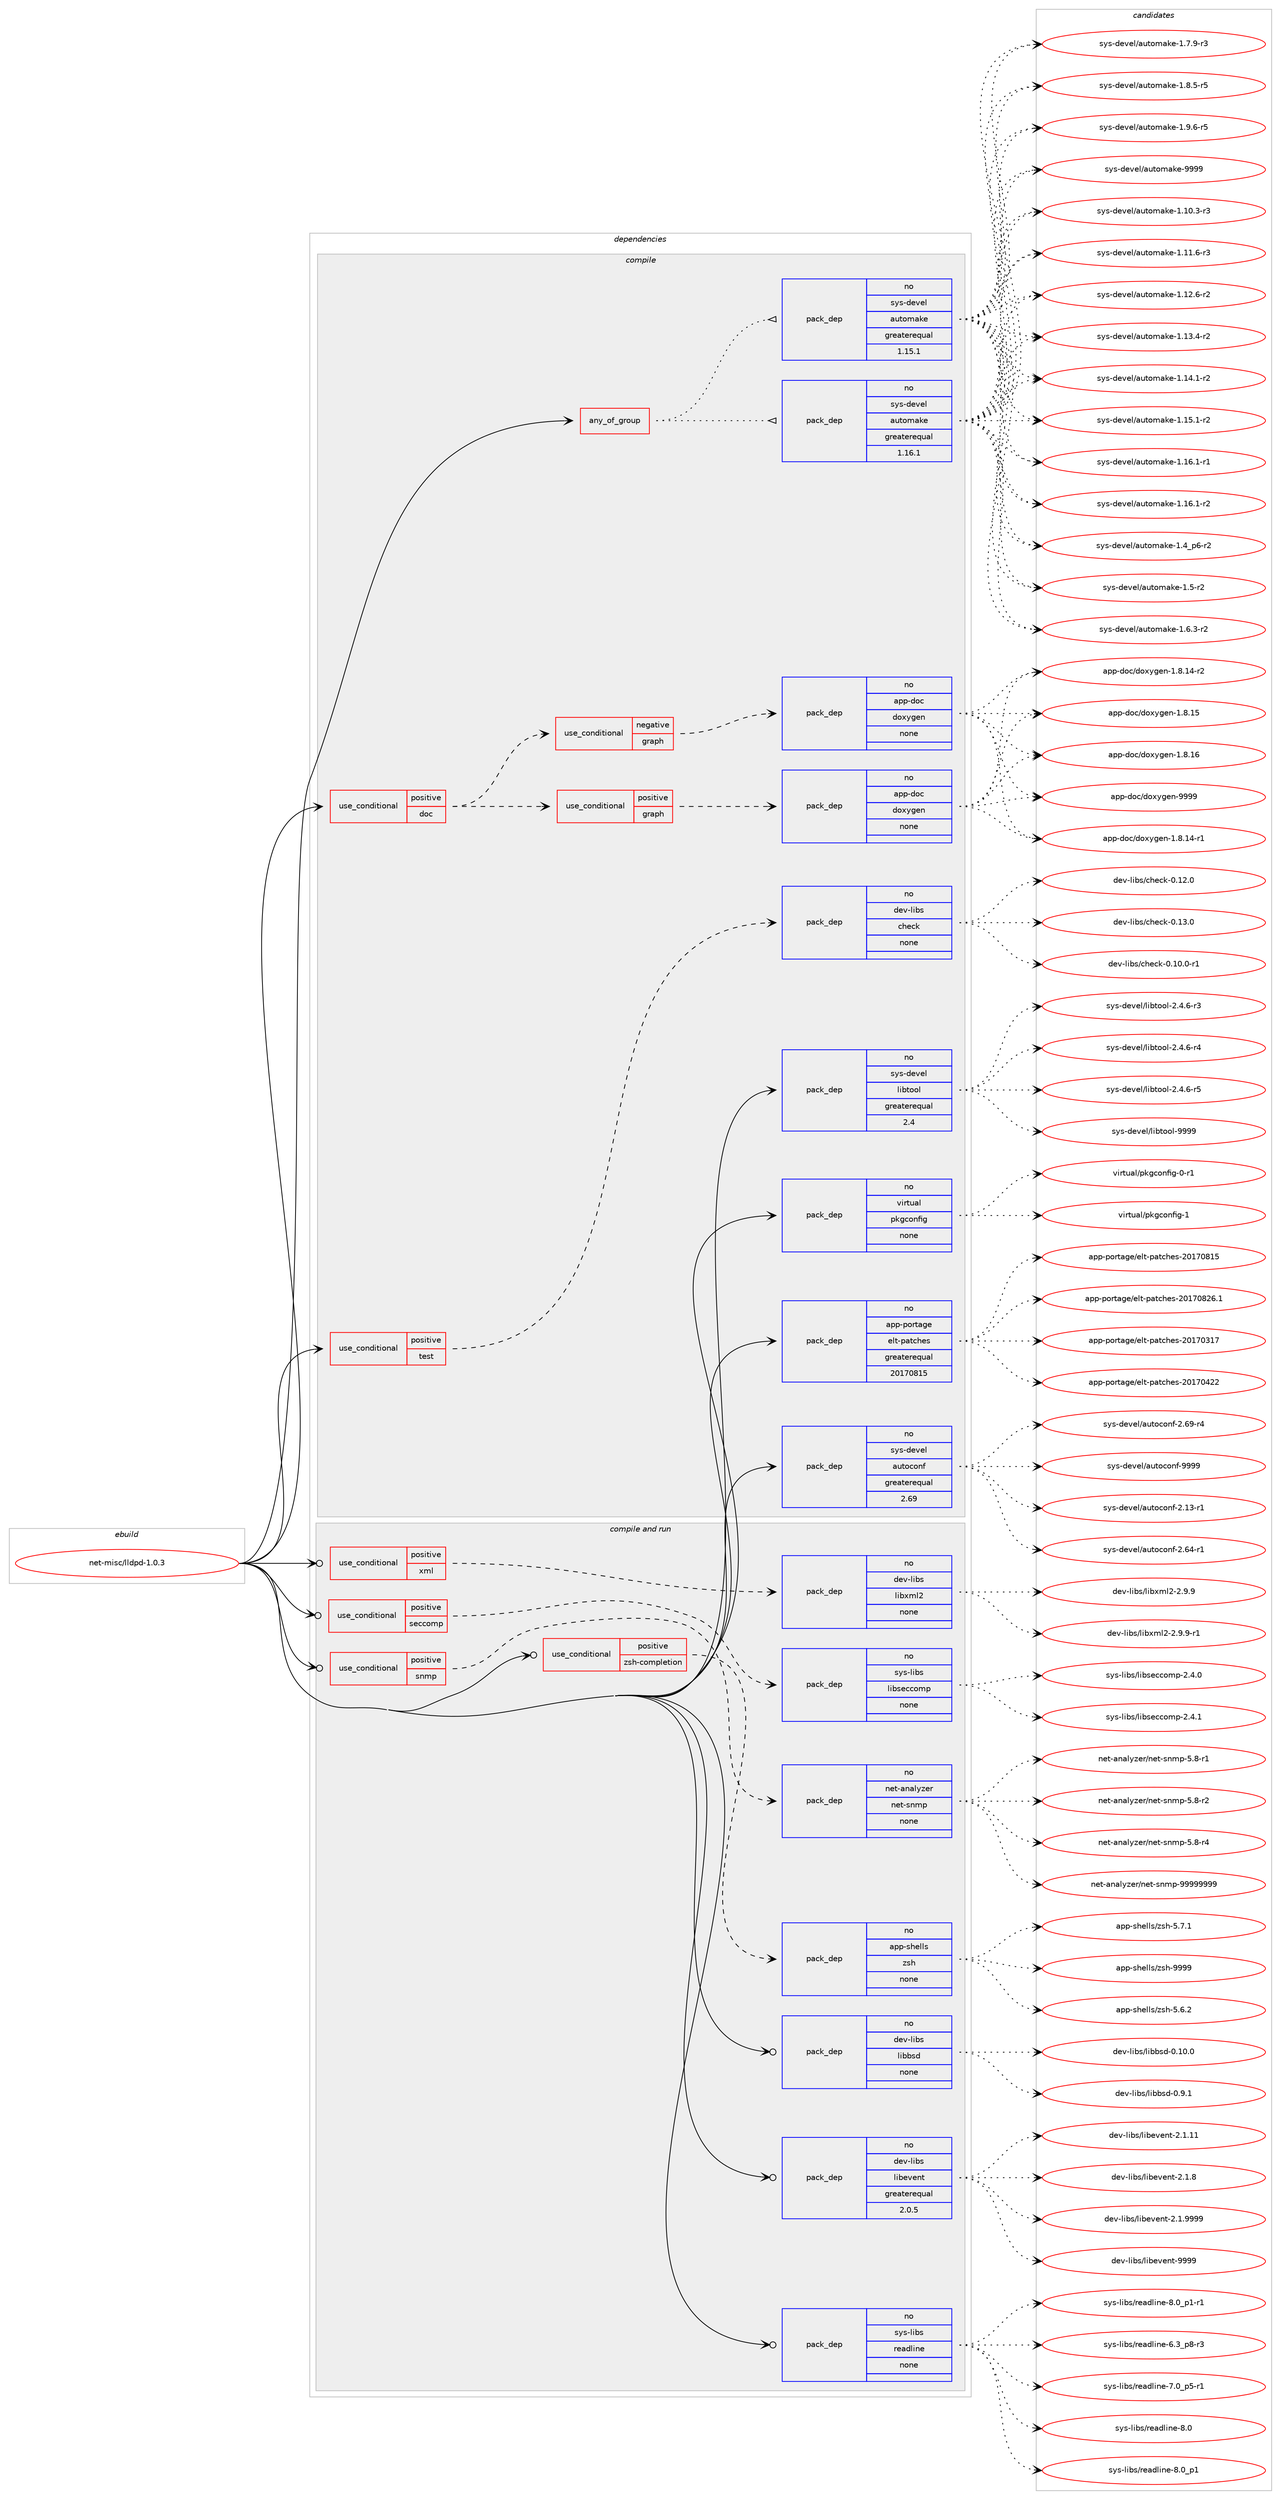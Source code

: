 digraph prolog {

# *************
# Graph options
# *************

newrank=true;
concentrate=true;
compound=true;
graph [rankdir=LR,fontname=Helvetica,fontsize=10,ranksep=1.5];#, ranksep=2.5, nodesep=0.2];
edge  [arrowhead=vee];
node  [fontname=Helvetica,fontsize=10];

# **********
# The ebuild
# **********

subgraph cluster_leftcol {
color=gray;
rank=same;
label=<<i>ebuild</i>>;
id [label="net-misc/lldpd-1.0.3", color=red, width=4, href="../net-misc/lldpd-1.0.3.svg"];
}

# ****************
# The dependencies
# ****************

subgraph cluster_midcol {
color=gray;
label=<<i>dependencies</i>>;
subgraph cluster_compile {
fillcolor="#eeeeee";
style=filled;
label=<<i>compile</i>>;
subgraph any14164 {
dependency834084 [label=<<TABLE BORDER="0" CELLBORDER="1" CELLSPACING="0" CELLPADDING="4"><TR><TD CELLPADDING="10">any_of_group</TD></TR></TABLE>>, shape=none, color=red];subgraph pack616023 {
dependency834085 [label=<<TABLE BORDER="0" CELLBORDER="1" CELLSPACING="0" CELLPADDING="4" WIDTH="220"><TR><TD ROWSPAN="6" CELLPADDING="30">pack_dep</TD></TR><TR><TD WIDTH="110">no</TD></TR><TR><TD>sys-devel</TD></TR><TR><TD>automake</TD></TR><TR><TD>greaterequal</TD></TR><TR><TD>1.16.1</TD></TR></TABLE>>, shape=none, color=blue];
}
dependency834084:e -> dependency834085:w [weight=20,style="dotted",arrowhead="oinv"];
subgraph pack616024 {
dependency834086 [label=<<TABLE BORDER="0" CELLBORDER="1" CELLSPACING="0" CELLPADDING="4" WIDTH="220"><TR><TD ROWSPAN="6" CELLPADDING="30">pack_dep</TD></TR><TR><TD WIDTH="110">no</TD></TR><TR><TD>sys-devel</TD></TR><TR><TD>automake</TD></TR><TR><TD>greaterequal</TD></TR><TR><TD>1.15.1</TD></TR></TABLE>>, shape=none, color=blue];
}
dependency834084:e -> dependency834086:w [weight=20,style="dotted",arrowhead="oinv"];
}
id:e -> dependency834084:w [weight=20,style="solid",arrowhead="vee"];
subgraph cond203440 {
dependency834087 [label=<<TABLE BORDER="0" CELLBORDER="1" CELLSPACING="0" CELLPADDING="4"><TR><TD ROWSPAN="3" CELLPADDING="10">use_conditional</TD></TR><TR><TD>positive</TD></TR><TR><TD>doc</TD></TR></TABLE>>, shape=none, color=red];
subgraph cond203441 {
dependency834088 [label=<<TABLE BORDER="0" CELLBORDER="1" CELLSPACING="0" CELLPADDING="4"><TR><TD ROWSPAN="3" CELLPADDING="10">use_conditional</TD></TR><TR><TD>positive</TD></TR><TR><TD>graph</TD></TR></TABLE>>, shape=none, color=red];
subgraph pack616025 {
dependency834089 [label=<<TABLE BORDER="0" CELLBORDER="1" CELLSPACING="0" CELLPADDING="4" WIDTH="220"><TR><TD ROWSPAN="6" CELLPADDING="30">pack_dep</TD></TR><TR><TD WIDTH="110">no</TD></TR><TR><TD>app-doc</TD></TR><TR><TD>doxygen</TD></TR><TR><TD>none</TD></TR><TR><TD></TD></TR></TABLE>>, shape=none, color=blue];
}
dependency834088:e -> dependency834089:w [weight=20,style="dashed",arrowhead="vee"];
}
dependency834087:e -> dependency834088:w [weight=20,style="dashed",arrowhead="vee"];
subgraph cond203442 {
dependency834090 [label=<<TABLE BORDER="0" CELLBORDER="1" CELLSPACING="0" CELLPADDING="4"><TR><TD ROWSPAN="3" CELLPADDING="10">use_conditional</TD></TR><TR><TD>negative</TD></TR><TR><TD>graph</TD></TR></TABLE>>, shape=none, color=red];
subgraph pack616026 {
dependency834091 [label=<<TABLE BORDER="0" CELLBORDER="1" CELLSPACING="0" CELLPADDING="4" WIDTH="220"><TR><TD ROWSPAN="6" CELLPADDING="30">pack_dep</TD></TR><TR><TD WIDTH="110">no</TD></TR><TR><TD>app-doc</TD></TR><TR><TD>doxygen</TD></TR><TR><TD>none</TD></TR><TR><TD></TD></TR></TABLE>>, shape=none, color=blue];
}
dependency834090:e -> dependency834091:w [weight=20,style="dashed",arrowhead="vee"];
}
dependency834087:e -> dependency834090:w [weight=20,style="dashed",arrowhead="vee"];
}
id:e -> dependency834087:w [weight=20,style="solid",arrowhead="vee"];
subgraph cond203443 {
dependency834092 [label=<<TABLE BORDER="0" CELLBORDER="1" CELLSPACING="0" CELLPADDING="4"><TR><TD ROWSPAN="3" CELLPADDING="10">use_conditional</TD></TR><TR><TD>positive</TD></TR><TR><TD>test</TD></TR></TABLE>>, shape=none, color=red];
subgraph pack616027 {
dependency834093 [label=<<TABLE BORDER="0" CELLBORDER="1" CELLSPACING="0" CELLPADDING="4" WIDTH="220"><TR><TD ROWSPAN="6" CELLPADDING="30">pack_dep</TD></TR><TR><TD WIDTH="110">no</TD></TR><TR><TD>dev-libs</TD></TR><TR><TD>check</TD></TR><TR><TD>none</TD></TR><TR><TD></TD></TR></TABLE>>, shape=none, color=blue];
}
dependency834092:e -> dependency834093:w [weight=20,style="dashed",arrowhead="vee"];
}
id:e -> dependency834092:w [weight=20,style="solid",arrowhead="vee"];
subgraph pack616028 {
dependency834094 [label=<<TABLE BORDER="0" CELLBORDER="1" CELLSPACING="0" CELLPADDING="4" WIDTH="220"><TR><TD ROWSPAN="6" CELLPADDING="30">pack_dep</TD></TR><TR><TD WIDTH="110">no</TD></TR><TR><TD>app-portage</TD></TR><TR><TD>elt-patches</TD></TR><TR><TD>greaterequal</TD></TR><TR><TD>20170815</TD></TR></TABLE>>, shape=none, color=blue];
}
id:e -> dependency834094:w [weight=20,style="solid",arrowhead="vee"];
subgraph pack616029 {
dependency834095 [label=<<TABLE BORDER="0" CELLBORDER="1" CELLSPACING="0" CELLPADDING="4" WIDTH="220"><TR><TD ROWSPAN="6" CELLPADDING="30">pack_dep</TD></TR><TR><TD WIDTH="110">no</TD></TR><TR><TD>sys-devel</TD></TR><TR><TD>autoconf</TD></TR><TR><TD>greaterequal</TD></TR><TR><TD>2.69</TD></TR></TABLE>>, shape=none, color=blue];
}
id:e -> dependency834095:w [weight=20,style="solid",arrowhead="vee"];
subgraph pack616030 {
dependency834096 [label=<<TABLE BORDER="0" CELLBORDER="1" CELLSPACING="0" CELLPADDING="4" WIDTH="220"><TR><TD ROWSPAN="6" CELLPADDING="30">pack_dep</TD></TR><TR><TD WIDTH="110">no</TD></TR><TR><TD>sys-devel</TD></TR><TR><TD>libtool</TD></TR><TR><TD>greaterequal</TD></TR><TR><TD>2.4</TD></TR></TABLE>>, shape=none, color=blue];
}
id:e -> dependency834096:w [weight=20,style="solid",arrowhead="vee"];
subgraph pack616031 {
dependency834097 [label=<<TABLE BORDER="0" CELLBORDER="1" CELLSPACING="0" CELLPADDING="4" WIDTH="220"><TR><TD ROWSPAN="6" CELLPADDING="30">pack_dep</TD></TR><TR><TD WIDTH="110">no</TD></TR><TR><TD>virtual</TD></TR><TR><TD>pkgconfig</TD></TR><TR><TD>none</TD></TR><TR><TD></TD></TR></TABLE>>, shape=none, color=blue];
}
id:e -> dependency834097:w [weight=20,style="solid",arrowhead="vee"];
}
subgraph cluster_compileandrun {
fillcolor="#eeeeee";
style=filled;
label=<<i>compile and run</i>>;
subgraph cond203444 {
dependency834098 [label=<<TABLE BORDER="0" CELLBORDER="1" CELLSPACING="0" CELLPADDING="4"><TR><TD ROWSPAN="3" CELLPADDING="10">use_conditional</TD></TR><TR><TD>positive</TD></TR><TR><TD>seccomp</TD></TR></TABLE>>, shape=none, color=red];
subgraph pack616032 {
dependency834099 [label=<<TABLE BORDER="0" CELLBORDER="1" CELLSPACING="0" CELLPADDING="4" WIDTH="220"><TR><TD ROWSPAN="6" CELLPADDING="30">pack_dep</TD></TR><TR><TD WIDTH="110">no</TD></TR><TR><TD>sys-libs</TD></TR><TR><TD>libseccomp</TD></TR><TR><TD>none</TD></TR><TR><TD></TD></TR></TABLE>>, shape=none, color=blue];
}
dependency834098:e -> dependency834099:w [weight=20,style="dashed",arrowhead="vee"];
}
id:e -> dependency834098:w [weight=20,style="solid",arrowhead="odotvee"];
subgraph cond203445 {
dependency834100 [label=<<TABLE BORDER="0" CELLBORDER="1" CELLSPACING="0" CELLPADDING="4"><TR><TD ROWSPAN="3" CELLPADDING="10">use_conditional</TD></TR><TR><TD>positive</TD></TR><TR><TD>snmp</TD></TR></TABLE>>, shape=none, color=red];
subgraph pack616033 {
dependency834101 [label=<<TABLE BORDER="0" CELLBORDER="1" CELLSPACING="0" CELLPADDING="4" WIDTH="220"><TR><TD ROWSPAN="6" CELLPADDING="30">pack_dep</TD></TR><TR><TD WIDTH="110">no</TD></TR><TR><TD>net-analyzer</TD></TR><TR><TD>net-snmp</TD></TR><TR><TD>none</TD></TR><TR><TD></TD></TR></TABLE>>, shape=none, color=blue];
}
dependency834100:e -> dependency834101:w [weight=20,style="dashed",arrowhead="vee"];
}
id:e -> dependency834100:w [weight=20,style="solid",arrowhead="odotvee"];
subgraph cond203446 {
dependency834102 [label=<<TABLE BORDER="0" CELLBORDER="1" CELLSPACING="0" CELLPADDING="4"><TR><TD ROWSPAN="3" CELLPADDING="10">use_conditional</TD></TR><TR><TD>positive</TD></TR><TR><TD>xml</TD></TR></TABLE>>, shape=none, color=red];
subgraph pack616034 {
dependency834103 [label=<<TABLE BORDER="0" CELLBORDER="1" CELLSPACING="0" CELLPADDING="4" WIDTH="220"><TR><TD ROWSPAN="6" CELLPADDING="30">pack_dep</TD></TR><TR><TD WIDTH="110">no</TD></TR><TR><TD>dev-libs</TD></TR><TR><TD>libxml2</TD></TR><TR><TD>none</TD></TR><TR><TD></TD></TR></TABLE>>, shape=none, color=blue];
}
dependency834102:e -> dependency834103:w [weight=20,style="dashed",arrowhead="vee"];
}
id:e -> dependency834102:w [weight=20,style="solid",arrowhead="odotvee"];
subgraph cond203447 {
dependency834104 [label=<<TABLE BORDER="0" CELLBORDER="1" CELLSPACING="0" CELLPADDING="4"><TR><TD ROWSPAN="3" CELLPADDING="10">use_conditional</TD></TR><TR><TD>positive</TD></TR><TR><TD>zsh-completion</TD></TR></TABLE>>, shape=none, color=red];
subgraph pack616035 {
dependency834105 [label=<<TABLE BORDER="0" CELLBORDER="1" CELLSPACING="0" CELLPADDING="4" WIDTH="220"><TR><TD ROWSPAN="6" CELLPADDING="30">pack_dep</TD></TR><TR><TD WIDTH="110">no</TD></TR><TR><TD>app-shells</TD></TR><TR><TD>zsh</TD></TR><TR><TD>none</TD></TR><TR><TD></TD></TR></TABLE>>, shape=none, color=blue];
}
dependency834104:e -> dependency834105:w [weight=20,style="dashed",arrowhead="vee"];
}
id:e -> dependency834104:w [weight=20,style="solid",arrowhead="odotvee"];
subgraph pack616036 {
dependency834106 [label=<<TABLE BORDER="0" CELLBORDER="1" CELLSPACING="0" CELLPADDING="4" WIDTH="220"><TR><TD ROWSPAN="6" CELLPADDING="30">pack_dep</TD></TR><TR><TD WIDTH="110">no</TD></TR><TR><TD>dev-libs</TD></TR><TR><TD>libbsd</TD></TR><TR><TD>none</TD></TR><TR><TD></TD></TR></TABLE>>, shape=none, color=blue];
}
id:e -> dependency834106:w [weight=20,style="solid",arrowhead="odotvee"];
subgraph pack616037 {
dependency834107 [label=<<TABLE BORDER="0" CELLBORDER="1" CELLSPACING="0" CELLPADDING="4" WIDTH="220"><TR><TD ROWSPAN="6" CELLPADDING="30">pack_dep</TD></TR><TR><TD WIDTH="110">no</TD></TR><TR><TD>dev-libs</TD></TR><TR><TD>libevent</TD></TR><TR><TD>greaterequal</TD></TR><TR><TD>2.0.5</TD></TR></TABLE>>, shape=none, color=blue];
}
id:e -> dependency834107:w [weight=20,style="solid",arrowhead="odotvee"];
subgraph pack616038 {
dependency834108 [label=<<TABLE BORDER="0" CELLBORDER="1" CELLSPACING="0" CELLPADDING="4" WIDTH="220"><TR><TD ROWSPAN="6" CELLPADDING="30">pack_dep</TD></TR><TR><TD WIDTH="110">no</TD></TR><TR><TD>sys-libs</TD></TR><TR><TD>readline</TD></TR><TR><TD>none</TD></TR><TR><TD></TD></TR></TABLE>>, shape=none, color=blue];
}
id:e -> dependency834108:w [weight=20,style="solid",arrowhead="odotvee"];
}
subgraph cluster_run {
fillcolor="#eeeeee";
style=filled;
label=<<i>run</i>>;
}
}

# **************
# The candidates
# **************

subgraph cluster_choices {
rank=same;
color=gray;
label=<<i>candidates</i>>;

subgraph choice616023 {
color=black;
nodesep=1;
choice11512111545100101118101108479711711611110997107101454946494846514511451 [label="sys-devel/automake-1.10.3-r3", color=red, width=4,href="../sys-devel/automake-1.10.3-r3.svg"];
choice11512111545100101118101108479711711611110997107101454946494946544511451 [label="sys-devel/automake-1.11.6-r3", color=red, width=4,href="../sys-devel/automake-1.11.6-r3.svg"];
choice11512111545100101118101108479711711611110997107101454946495046544511450 [label="sys-devel/automake-1.12.6-r2", color=red, width=4,href="../sys-devel/automake-1.12.6-r2.svg"];
choice11512111545100101118101108479711711611110997107101454946495146524511450 [label="sys-devel/automake-1.13.4-r2", color=red, width=4,href="../sys-devel/automake-1.13.4-r2.svg"];
choice11512111545100101118101108479711711611110997107101454946495246494511450 [label="sys-devel/automake-1.14.1-r2", color=red, width=4,href="../sys-devel/automake-1.14.1-r2.svg"];
choice11512111545100101118101108479711711611110997107101454946495346494511450 [label="sys-devel/automake-1.15.1-r2", color=red, width=4,href="../sys-devel/automake-1.15.1-r2.svg"];
choice11512111545100101118101108479711711611110997107101454946495446494511449 [label="sys-devel/automake-1.16.1-r1", color=red, width=4,href="../sys-devel/automake-1.16.1-r1.svg"];
choice11512111545100101118101108479711711611110997107101454946495446494511450 [label="sys-devel/automake-1.16.1-r2", color=red, width=4,href="../sys-devel/automake-1.16.1-r2.svg"];
choice115121115451001011181011084797117116111109971071014549465295112544511450 [label="sys-devel/automake-1.4_p6-r2", color=red, width=4,href="../sys-devel/automake-1.4_p6-r2.svg"];
choice11512111545100101118101108479711711611110997107101454946534511450 [label="sys-devel/automake-1.5-r2", color=red, width=4,href="../sys-devel/automake-1.5-r2.svg"];
choice115121115451001011181011084797117116111109971071014549465446514511450 [label="sys-devel/automake-1.6.3-r2", color=red, width=4,href="../sys-devel/automake-1.6.3-r2.svg"];
choice115121115451001011181011084797117116111109971071014549465546574511451 [label="sys-devel/automake-1.7.9-r3", color=red, width=4,href="../sys-devel/automake-1.7.9-r3.svg"];
choice115121115451001011181011084797117116111109971071014549465646534511453 [label="sys-devel/automake-1.8.5-r5", color=red, width=4,href="../sys-devel/automake-1.8.5-r5.svg"];
choice115121115451001011181011084797117116111109971071014549465746544511453 [label="sys-devel/automake-1.9.6-r5", color=red, width=4,href="../sys-devel/automake-1.9.6-r5.svg"];
choice115121115451001011181011084797117116111109971071014557575757 [label="sys-devel/automake-9999", color=red, width=4,href="../sys-devel/automake-9999.svg"];
dependency834085:e -> choice11512111545100101118101108479711711611110997107101454946494846514511451:w [style=dotted,weight="100"];
dependency834085:e -> choice11512111545100101118101108479711711611110997107101454946494946544511451:w [style=dotted,weight="100"];
dependency834085:e -> choice11512111545100101118101108479711711611110997107101454946495046544511450:w [style=dotted,weight="100"];
dependency834085:e -> choice11512111545100101118101108479711711611110997107101454946495146524511450:w [style=dotted,weight="100"];
dependency834085:e -> choice11512111545100101118101108479711711611110997107101454946495246494511450:w [style=dotted,weight="100"];
dependency834085:e -> choice11512111545100101118101108479711711611110997107101454946495346494511450:w [style=dotted,weight="100"];
dependency834085:e -> choice11512111545100101118101108479711711611110997107101454946495446494511449:w [style=dotted,weight="100"];
dependency834085:e -> choice11512111545100101118101108479711711611110997107101454946495446494511450:w [style=dotted,weight="100"];
dependency834085:e -> choice115121115451001011181011084797117116111109971071014549465295112544511450:w [style=dotted,weight="100"];
dependency834085:e -> choice11512111545100101118101108479711711611110997107101454946534511450:w [style=dotted,weight="100"];
dependency834085:e -> choice115121115451001011181011084797117116111109971071014549465446514511450:w [style=dotted,weight="100"];
dependency834085:e -> choice115121115451001011181011084797117116111109971071014549465546574511451:w [style=dotted,weight="100"];
dependency834085:e -> choice115121115451001011181011084797117116111109971071014549465646534511453:w [style=dotted,weight="100"];
dependency834085:e -> choice115121115451001011181011084797117116111109971071014549465746544511453:w [style=dotted,weight="100"];
dependency834085:e -> choice115121115451001011181011084797117116111109971071014557575757:w [style=dotted,weight="100"];
}
subgraph choice616024 {
color=black;
nodesep=1;
choice11512111545100101118101108479711711611110997107101454946494846514511451 [label="sys-devel/automake-1.10.3-r3", color=red, width=4,href="../sys-devel/automake-1.10.3-r3.svg"];
choice11512111545100101118101108479711711611110997107101454946494946544511451 [label="sys-devel/automake-1.11.6-r3", color=red, width=4,href="../sys-devel/automake-1.11.6-r3.svg"];
choice11512111545100101118101108479711711611110997107101454946495046544511450 [label="sys-devel/automake-1.12.6-r2", color=red, width=4,href="../sys-devel/automake-1.12.6-r2.svg"];
choice11512111545100101118101108479711711611110997107101454946495146524511450 [label="sys-devel/automake-1.13.4-r2", color=red, width=4,href="../sys-devel/automake-1.13.4-r2.svg"];
choice11512111545100101118101108479711711611110997107101454946495246494511450 [label="sys-devel/automake-1.14.1-r2", color=red, width=4,href="../sys-devel/automake-1.14.1-r2.svg"];
choice11512111545100101118101108479711711611110997107101454946495346494511450 [label="sys-devel/automake-1.15.1-r2", color=red, width=4,href="../sys-devel/automake-1.15.1-r2.svg"];
choice11512111545100101118101108479711711611110997107101454946495446494511449 [label="sys-devel/automake-1.16.1-r1", color=red, width=4,href="../sys-devel/automake-1.16.1-r1.svg"];
choice11512111545100101118101108479711711611110997107101454946495446494511450 [label="sys-devel/automake-1.16.1-r2", color=red, width=4,href="../sys-devel/automake-1.16.1-r2.svg"];
choice115121115451001011181011084797117116111109971071014549465295112544511450 [label="sys-devel/automake-1.4_p6-r2", color=red, width=4,href="../sys-devel/automake-1.4_p6-r2.svg"];
choice11512111545100101118101108479711711611110997107101454946534511450 [label="sys-devel/automake-1.5-r2", color=red, width=4,href="../sys-devel/automake-1.5-r2.svg"];
choice115121115451001011181011084797117116111109971071014549465446514511450 [label="sys-devel/automake-1.6.3-r2", color=red, width=4,href="../sys-devel/automake-1.6.3-r2.svg"];
choice115121115451001011181011084797117116111109971071014549465546574511451 [label="sys-devel/automake-1.7.9-r3", color=red, width=4,href="../sys-devel/automake-1.7.9-r3.svg"];
choice115121115451001011181011084797117116111109971071014549465646534511453 [label="sys-devel/automake-1.8.5-r5", color=red, width=4,href="../sys-devel/automake-1.8.5-r5.svg"];
choice115121115451001011181011084797117116111109971071014549465746544511453 [label="sys-devel/automake-1.9.6-r5", color=red, width=4,href="../sys-devel/automake-1.9.6-r5.svg"];
choice115121115451001011181011084797117116111109971071014557575757 [label="sys-devel/automake-9999", color=red, width=4,href="../sys-devel/automake-9999.svg"];
dependency834086:e -> choice11512111545100101118101108479711711611110997107101454946494846514511451:w [style=dotted,weight="100"];
dependency834086:e -> choice11512111545100101118101108479711711611110997107101454946494946544511451:w [style=dotted,weight="100"];
dependency834086:e -> choice11512111545100101118101108479711711611110997107101454946495046544511450:w [style=dotted,weight="100"];
dependency834086:e -> choice11512111545100101118101108479711711611110997107101454946495146524511450:w [style=dotted,weight="100"];
dependency834086:e -> choice11512111545100101118101108479711711611110997107101454946495246494511450:w [style=dotted,weight="100"];
dependency834086:e -> choice11512111545100101118101108479711711611110997107101454946495346494511450:w [style=dotted,weight="100"];
dependency834086:e -> choice11512111545100101118101108479711711611110997107101454946495446494511449:w [style=dotted,weight="100"];
dependency834086:e -> choice11512111545100101118101108479711711611110997107101454946495446494511450:w [style=dotted,weight="100"];
dependency834086:e -> choice115121115451001011181011084797117116111109971071014549465295112544511450:w [style=dotted,weight="100"];
dependency834086:e -> choice11512111545100101118101108479711711611110997107101454946534511450:w [style=dotted,weight="100"];
dependency834086:e -> choice115121115451001011181011084797117116111109971071014549465446514511450:w [style=dotted,weight="100"];
dependency834086:e -> choice115121115451001011181011084797117116111109971071014549465546574511451:w [style=dotted,weight="100"];
dependency834086:e -> choice115121115451001011181011084797117116111109971071014549465646534511453:w [style=dotted,weight="100"];
dependency834086:e -> choice115121115451001011181011084797117116111109971071014549465746544511453:w [style=dotted,weight="100"];
dependency834086:e -> choice115121115451001011181011084797117116111109971071014557575757:w [style=dotted,weight="100"];
}
subgraph choice616025 {
color=black;
nodesep=1;
choice97112112451001119947100111120121103101110454946564649524511449 [label="app-doc/doxygen-1.8.14-r1", color=red, width=4,href="../app-doc/doxygen-1.8.14-r1.svg"];
choice97112112451001119947100111120121103101110454946564649524511450 [label="app-doc/doxygen-1.8.14-r2", color=red, width=4,href="../app-doc/doxygen-1.8.14-r2.svg"];
choice9711211245100111994710011112012110310111045494656464953 [label="app-doc/doxygen-1.8.15", color=red, width=4,href="../app-doc/doxygen-1.8.15.svg"];
choice9711211245100111994710011112012110310111045494656464954 [label="app-doc/doxygen-1.8.16", color=red, width=4,href="../app-doc/doxygen-1.8.16.svg"];
choice971121124510011199471001111201211031011104557575757 [label="app-doc/doxygen-9999", color=red, width=4,href="../app-doc/doxygen-9999.svg"];
dependency834089:e -> choice97112112451001119947100111120121103101110454946564649524511449:w [style=dotted,weight="100"];
dependency834089:e -> choice97112112451001119947100111120121103101110454946564649524511450:w [style=dotted,weight="100"];
dependency834089:e -> choice9711211245100111994710011112012110310111045494656464953:w [style=dotted,weight="100"];
dependency834089:e -> choice9711211245100111994710011112012110310111045494656464954:w [style=dotted,weight="100"];
dependency834089:e -> choice971121124510011199471001111201211031011104557575757:w [style=dotted,weight="100"];
}
subgraph choice616026 {
color=black;
nodesep=1;
choice97112112451001119947100111120121103101110454946564649524511449 [label="app-doc/doxygen-1.8.14-r1", color=red, width=4,href="../app-doc/doxygen-1.8.14-r1.svg"];
choice97112112451001119947100111120121103101110454946564649524511450 [label="app-doc/doxygen-1.8.14-r2", color=red, width=4,href="../app-doc/doxygen-1.8.14-r2.svg"];
choice9711211245100111994710011112012110310111045494656464953 [label="app-doc/doxygen-1.8.15", color=red, width=4,href="../app-doc/doxygen-1.8.15.svg"];
choice9711211245100111994710011112012110310111045494656464954 [label="app-doc/doxygen-1.8.16", color=red, width=4,href="../app-doc/doxygen-1.8.16.svg"];
choice971121124510011199471001111201211031011104557575757 [label="app-doc/doxygen-9999", color=red, width=4,href="../app-doc/doxygen-9999.svg"];
dependency834091:e -> choice97112112451001119947100111120121103101110454946564649524511449:w [style=dotted,weight="100"];
dependency834091:e -> choice97112112451001119947100111120121103101110454946564649524511450:w [style=dotted,weight="100"];
dependency834091:e -> choice9711211245100111994710011112012110310111045494656464953:w [style=dotted,weight="100"];
dependency834091:e -> choice9711211245100111994710011112012110310111045494656464954:w [style=dotted,weight="100"];
dependency834091:e -> choice971121124510011199471001111201211031011104557575757:w [style=dotted,weight="100"];
}
subgraph choice616027 {
color=black;
nodesep=1;
choice1001011184510810598115479910410199107454846494846484511449 [label="dev-libs/check-0.10.0-r1", color=red, width=4,href="../dev-libs/check-0.10.0-r1.svg"];
choice100101118451081059811547991041019910745484649504648 [label="dev-libs/check-0.12.0", color=red, width=4,href="../dev-libs/check-0.12.0.svg"];
choice100101118451081059811547991041019910745484649514648 [label="dev-libs/check-0.13.0", color=red, width=4,href="../dev-libs/check-0.13.0.svg"];
dependency834093:e -> choice1001011184510810598115479910410199107454846494846484511449:w [style=dotted,weight="100"];
dependency834093:e -> choice100101118451081059811547991041019910745484649504648:w [style=dotted,weight="100"];
dependency834093:e -> choice100101118451081059811547991041019910745484649514648:w [style=dotted,weight="100"];
}
subgraph choice616028 {
color=black;
nodesep=1;
choice97112112451121111141169710310147101108116451129711699104101115455048495548514955 [label="app-portage/elt-patches-20170317", color=red, width=4,href="../app-portage/elt-patches-20170317.svg"];
choice97112112451121111141169710310147101108116451129711699104101115455048495548525050 [label="app-portage/elt-patches-20170422", color=red, width=4,href="../app-portage/elt-patches-20170422.svg"];
choice97112112451121111141169710310147101108116451129711699104101115455048495548564953 [label="app-portage/elt-patches-20170815", color=red, width=4,href="../app-portage/elt-patches-20170815.svg"];
choice971121124511211111411697103101471011081164511297116991041011154550484955485650544649 [label="app-portage/elt-patches-20170826.1", color=red, width=4,href="../app-portage/elt-patches-20170826.1.svg"];
dependency834094:e -> choice97112112451121111141169710310147101108116451129711699104101115455048495548514955:w [style=dotted,weight="100"];
dependency834094:e -> choice97112112451121111141169710310147101108116451129711699104101115455048495548525050:w [style=dotted,weight="100"];
dependency834094:e -> choice97112112451121111141169710310147101108116451129711699104101115455048495548564953:w [style=dotted,weight="100"];
dependency834094:e -> choice971121124511211111411697103101471011081164511297116991041011154550484955485650544649:w [style=dotted,weight="100"];
}
subgraph choice616029 {
color=black;
nodesep=1;
choice1151211154510010111810110847971171161119911111010245504649514511449 [label="sys-devel/autoconf-2.13-r1", color=red, width=4,href="../sys-devel/autoconf-2.13-r1.svg"];
choice1151211154510010111810110847971171161119911111010245504654524511449 [label="sys-devel/autoconf-2.64-r1", color=red, width=4,href="../sys-devel/autoconf-2.64-r1.svg"];
choice1151211154510010111810110847971171161119911111010245504654574511452 [label="sys-devel/autoconf-2.69-r4", color=red, width=4,href="../sys-devel/autoconf-2.69-r4.svg"];
choice115121115451001011181011084797117116111991111101024557575757 [label="sys-devel/autoconf-9999", color=red, width=4,href="../sys-devel/autoconf-9999.svg"];
dependency834095:e -> choice1151211154510010111810110847971171161119911111010245504649514511449:w [style=dotted,weight="100"];
dependency834095:e -> choice1151211154510010111810110847971171161119911111010245504654524511449:w [style=dotted,weight="100"];
dependency834095:e -> choice1151211154510010111810110847971171161119911111010245504654574511452:w [style=dotted,weight="100"];
dependency834095:e -> choice115121115451001011181011084797117116111991111101024557575757:w [style=dotted,weight="100"];
}
subgraph choice616030 {
color=black;
nodesep=1;
choice1151211154510010111810110847108105981161111111084550465246544511451 [label="sys-devel/libtool-2.4.6-r3", color=red, width=4,href="../sys-devel/libtool-2.4.6-r3.svg"];
choice1151211154510010111810110847108105981161111111084550465246544511452 [label="sys-devel/libtool-2.4.6-r4", color=red, width=4,href="../sys-devel/libtool-2.4.6-r4.svg"];
choice1151211154510010111810110847108105981161111111084550465246544511453 [label="sys-devel/libtool-2.4.6-r5", color=red, width=4,href="../sys-devel/libtool-2.4.6-r5.svg"];
choice1151211154510010111810110847108105981161111111084557575757 [label="sys-devel/libtool-9999", color=red, width=4,href="../sys-devel/libtool-9999.svg"];
dependency834096:e -> choice1151211154510010111810110847108105981161111111084550465246544511451:w [style=dotted,weight="100"];
dependency834096:e -> choice1151211154510010111810110847108105981161111111084550465246544511452:w [style=dotted,weight="100"];
dependency834096:e -> choice1151211154510010111810110847108105981161111111084550465246544511453:w [style=dotted,weight="100"];
dependency834096:e -> choice1151211154510010111810110847108105981161111111084557575757:w [style=dotted,weight="100"];
}
subgraph choice616031 {
color=black;
nodesep=1;
choice11810511411611797108471121071039911111010210510345484511449 [label="virtual/pkgconfig-0-r1", color=red, width=4,href="../virtual/pkgconfig-0-r1.svg"];
choice1181051141161179710847112107103991111101021051034549 [label="virtual/pkgconfig-1", color=red, width=4,href="../virtual/pkgconfig-1.svg"];
dependency834097:e -> choice11810511411611797108471121071039911111010210510345484511449:w [style=dotted,weight="100"];
dependency834097:e -> choice1181051141161179710847112107103991111101021051034549:w [style=dotted,weight="100"];
}
subgraph choice616032 {
color=black;
nodesep=1;
choice115121115451081059811547108105981151019999111109112455046524648 [label="sys-libs/libseccomp-2.4.0", color=red, width=4,href="../sys-libs/libseccomp-2.4.0.svg"];
choice115121115451081059811547108105981151019999111109112455046524649 [label="sys-libs/libseccomp-2.4.1", color=red, width=4,href="../sys-libs/libseccomp-2.4.1.svg"];
dependency834099:e -> choice115121115451081059811547108105981151019999111109112455046524648:w [style=dotted,weight="100"];
dependency834099:e -> choice115121115451081059811547108105981151019999111109112455046524649:w [style=dotted,weight="100"];
}
subgraph choice616033 {
color=black;
nodesep=1;
choice1101011164597110971081211221011144711010111645115110109112455346564511449 [label="net-analyzer/net-snmp-5.8-r1", color=red, width=4,href="../net-analyzer/net-snmp-5.8-r1.svg"];
choice1101011164597110971081211221011144711010111645115110109112455346564511450 [label="net-analyzer/net-snmp-5.8-r2", color=red, width=4,href="../net-analyzer/net-snmp-5.8-r2.svg"];
choice1101011164597110971081211221011144711010111645115110109112455346564511452 [label="net-analyzer/net-snmp-5.8-r4", color=red, width=4,href="../net-analyzer/net-snmp-5.8-r4.svg"];
choice1101011164597110971081211221011144711010111645115110109112455757575757575757 [label="net-analyzer/net-snmp-99999999", color=red, width=4,href="../net-analyzer/net-snmp-99999999.svg"];
dependency834101:e -> choice1101011164597110971081211221011144711010111645115110109112455346564511449:w [style=dotted,weight="100"];
dependency834101:e -> choice1101011164597110971081211221011144711010111645115110109112455346564511450:w [style=dotted,weight="100"];
dependency834101:e -> choice1101011164597110971081211221011144711010111645115110109112455346564511452:w [style=dotted,weight="100"];
dependency834101:e -> choice1101011164597110971081211221011144711010111645115110109112455757575757575757:w [style=dotted,weight="100"];
}
subgraph choice616034 {
color=black;
nodesep=1;
choice1001011184510810598115471081059812010910850455046574657 [label="dev-libs/libxml2-2.9.9", color=red, width=4,href="../dev-libs/libxml2-2.9.9.svg"];
choice10010111845108105981154710810598120109108504550465746574511449 [label="dev-libs/libxml2-2.9.9-r1", color=red, width=4,href="../dev-libs/libxml2-2.9.9-r1.svg"];
dependency834103:e -> choice1001011184510810598115471081059812010910850455046574657:w [style=dotted,weight="100"];
dependency834103:e -> choice10010111845108105981154710810598120109108504550465746574511449:w [style=dotted,weight="100"];
}
subgraph choice616035 {
color=black;
nodesep=1;
choice971121124511510410110810811547122115104455346544650 [label="app-shells/zsh-5.6.2", color=red, width=4,href="../app-shells/zsh-5.6.2.svg"];
choice971121124511510410110810811547122115104455346554649 [label="app-shells/zsh-5.7.1", color=red, width=4,href="../app-shells/zsh-5.7.1.svg"];
choice9711211245115104101108108115471221151044557575757 [label="app-shells/zsh-9999", color=red, width=4,href="../app-shells/zsh-9999.svg"];
dependency834105:e -> choice971121124511510410110810811547122115104455346544650:w [style=dotted,weight="100"];
dependency834105:e -> choice971121124511510410110810811547122115104455346554649:w [style=dotted,weight="100"];
dependency834105:e -> choice9711211245115104101108108115471221151044557575757:w [style=dotted,weight="100"];
}
subgraph choice616036 {
color=black;
nodesep=1;
choice100101118451081059811547108105989811510045484649484648 [label="dev-libs/libbsd-0.10.0", color=red, width=4,href="../dev-libs/libbsd-0.10.0.svg"];
choice1001011184510810598115471081059898115100454846574649 [label="dev-libs/libbsd-0.9.1", color=red, width=4,href="../dev-libs/libbsd-0.9.1.svg"];
dependency834106:e -> choice100101118451081059811547108105989811510045484649484648:w [style=dotted,weight="100"];
dependency834106:e -> choice1001011184510810598115471081059898115100454846574649:w [style=dotted,weight="100"];
}
subgraph choice616037 {
color=black;
nodesep=1;
choice1001011184510810598115471081059810111810111011645504649464949 [label="dev-libs/libevent-2.1.11", color=red, width=4,href="../dev-libs/libevent-2.1.11.svg"];
choice10010111845108105981154710810598101118101110116455046494656 [label="dev-libs/libevent-2.1.8", color=red, width=4,href="../dev-libs/libevent-2.1.8.svg"];
choice10010111845108105981154710810598101118101110116455046494657575757 [label="dev-libs/libevent-2.1.9999", color=red, width=4,href="../dev-libs/libevent-2.1.9999.svg"];
choice100101118451081059811547108105981011181011101164557575757 [label="dev-libs/libevent-9999", color=red, width=4,href="../dev-libs/libevent-9999.svg"];
dependency834107:e -> choice1001011184510810598115471081059810111810111011645504649464949:w [style=dotted,weight="100"];
dependency834107:e -> choice10010111845108105981154710810598101118101110116455046494656:w [style=dotted,weight="100"];
dependency834107:e -> choice10010111845108105981154710810598101118101110116455046494657575757:w [style=dotted,weight="100"];
dependency834107:e -> choice100101118451081059811547108105981011181011101164557575757:w [style=dotted,weight="100"];
}
subgraph choice616038 {
color=black;
nodesep=1;
choice115121115451081059811547114101971001081051101014554465195112564511451 [label="sys-libs/readline-6.3_p8-r3", color=red, width=4,href="../sys-libs/readline-6.3_p8-r3.svg"];
choice115121115451081059811547114101971001081051101014555464895112534511449 [label="sys-libs/readline-7.0_p5-r1", color=red, width=4,href="../sys-libs/readline-7.0_p5-r1.svg"];
choice1151211154510810598115471141019710010810511010145564648 [label="sys-libs/readline-8.0", color=red, width=4,href="../sys-libs/readline-8.0.svg"];
choice11512111545108105981154711410197100108105110101455646489511249 [label="sys-libs/readline-8.0_p1", color=red, width=4,href="../sys-libs/readline-8.0_p1.svg"];
choice115121115451081059811547114101971001081051101014556464895112494511449 [label="sys-libs/readline-8.0_p1-r1", color=red, width=4,href="../sys-libs/readline-8.0_p1-r1.svg"];
dependency834108:e -> choice115121115451081059811547114101971001081051101014554465195112564511451:w [style=dotted,weight="100"];
dependency834108:e -> choice115121115451081059811547114101971001081051101014555464895112534511449:w [style=dotted,weight="100"];
dependency834108:e -> choice1151211154510810598115471141019710010810511010145564648:w [style=dotted,weight="100"];
dependency834108:e -> choice11512111545108105981154711410197100108105110101455646489511249:w [style=dotted,weight="100"];
dependency834108:e -> choice115121115451081059811547114101971001081051101014556464895112494511449:w [style=dotted,weight="100"];
}
}

}
